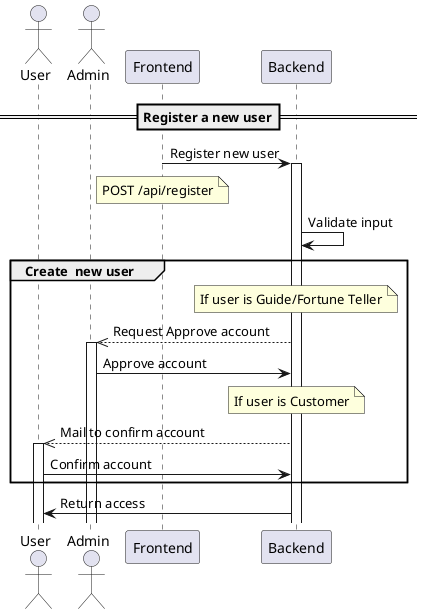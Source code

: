 ' Register a new user
@startuml
==Register a new user==
actor User
actor Admin
participant "Frontend" as FE
participant "Backend" as BE
FE -> BE: Register new user
note over FE: POST /api/register
activate BE
BE -> BE: Validate input
group Create  new user
	note over BE: If user is Guide/Fortune Teller
	BE -->> Admin: Request Approve account
	activate Admin
	Admin -> BE: Approve account
	note over BE : If user is Customer
	BE -->> User: Mail to confirm account
	activate User
	User -> BE: Confirm account
end
BE -> User: Return access
@enduml

' Login

@startuml
==Login==
actor User
participant "Frontend" as FE
participant "Backend" as BE
note over FE: POST /api/login
User -> FE: Login
activate FE
FE -> BE: Login
activate BE
BE -> BE: Validate input
BE -->> FE: Return access
FE -> FE: Redirect to home
FE -->> User: Return home page
@enduml


' Customer book service

@startuml
==Customer select service==
actor Customer
actor "Guide/Fortune Teller" as GF
participant "Frontend" as FE
participant "Backend" as BE
Customer -> FE: Select Type of service
activate FE
note over FE: GET /api/menu
FE -> BE: Request Get type of services
activate BE
BE -> BE: Get type of services
BE -->> FE: Return type of services
FE -->> Customer: Display type of services
Customer -> FE: Select service type
FE -> BE: Request Get service List
BE -> BE: Get service List
BE -->> FE: Return service List
FE -->> Customer: Display service List
Customer -> FE: book service
FE -> BE: Request Get service info
BE -> BE: Get service info
BE -->> FE: Return service info
Customer -> FE: book schedule
FE -> BE: send schedule to BE
BE -> GF: Send book confirmation mail
GF -> BE: Confirm book schedule
BE -> BE: Save book schedule
BE -->> Customer: Return book confirmation mail
@enduml

' Guide and Fortune teller add service and schedule

@startuml
==Guide and Fortune teller add service and schedule==
actor "Guide/Fortune Teller" as GF
actor Admin
participant "Frontend" as FE
participant "Backend" as BE
GF -> FE: Add service
activate FE
FE -> BE: Request Add service
activate BE
BE -> BE: Save service
BE -->> Admin: Request Approve service
activate Admin
Admin -> BE: Approve service
deactivate Admin
BE -->> FE: Return confirmation
BE -->> GF: Return confirmation mail
@enduml

' Payment process

@startuml
==Payment process==
actor Customer
participant "Frontend" as FE
participant "Backend" as BE
participant "Bank" as Bank
Customer -> FE: Select payment method
activate FE
FE -> BE: Request payment
activate BE
BE -> Bank: Request payment
activate Bank
Bank -> Bank: Validate payment
Bank -->> BE: Return payment transaction
BE -->> FE: Return payment transaction
FE -->> Customer: Return payment transaction
Customer -> Customer: Fill payment info
Customer -> FE: Confirm payment
FE -> BE: Request confirm payment
BE -> Bank: Request confirm payment
Bank -> Bank: Validate payment
Bank -->> BE: Return payment transaction
BE -->> FE: Update status of payment
deactivate FE
@enduml

' Guide and Fortune teller send report

@startuml
==Guide and Fortune teller send report==
actor "Guide/Fortune Teller" as GF
actor Admin
participant "Frontend" as FE
participant "Backend" as BE
GF -> FE: Fill report info
activate FE
FE -> BE: Request POST report
activate BE
BE -> BE: Save report
BE -->> Admin: Request Approve report
activate Admin
Admin -> BE: Approve report
deactivate Admin
BE -> BE: Update status of report
BE -->> FE: Return confirmation
BE -->> GF: Return confirmation mail
deactivate FE
deactivate BE
@enduml

' Customer give feedback

@startuml
==Customer give feedback==
actor Customer
actor Admin
actor "Guide/Fortune Teller" as GF
participant "Frontend" as FE
participant "Backend" as BE
Customer -> FE: Fill feedback info
activate FE
FE -> BE: Request POST feedback
activate BE
BE -> BE: Save feedback
BE -->> Admin: Request Approve feedback
activate Admin
Admin -> BE: Approve feedback
deactivate Admin
BE -> BE: Update status of feedback
BE -->> FE: Return confirmation
BE -->> GF: Send feedback mail
@enduml